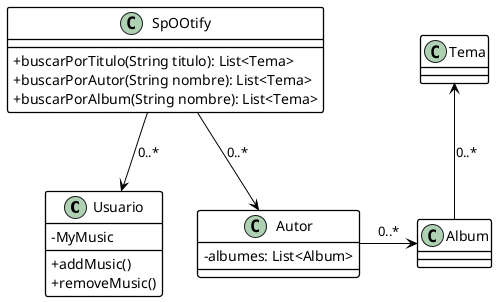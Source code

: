 @startuml ej1
skinparam ClassBackgroundColor transparent
skinparam classAttributeIconSize 0 
skinparam ClassBorderThickness 1.3
skinparam ClassBorderColor Black
skinparam ArrowColor Black
skinparam shadowing false


class Usuario{
    -MyMusic
    +addMusic()
    +removeMusic()
}

class SpOOtify{
    +buscarPorTitulo(String titulo): List<Tema>
    +buscarPorAutor(String nombre): List<Tema>
    +buscarPorAlbum(String nombre): List<Tema>
}
Autor <-u- SpOOtify : 0..*
Usuario <-u- SpOOtify : 0..*

class Autor{
    -albumes: List<Album>
}

class Album{

}
Album <-l- Autor : 0..*

class Tema{

}
Tema <-- Album : 0..*

@enduml